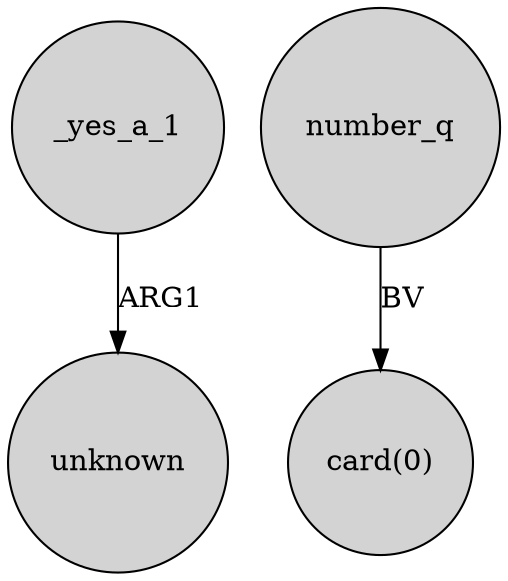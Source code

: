 digraph {
	node [shape=circle style=filled]
	_yes_a_1 -> unknown [label=ARG1]
	number_q -> "card(0)" [label=BV]
}
